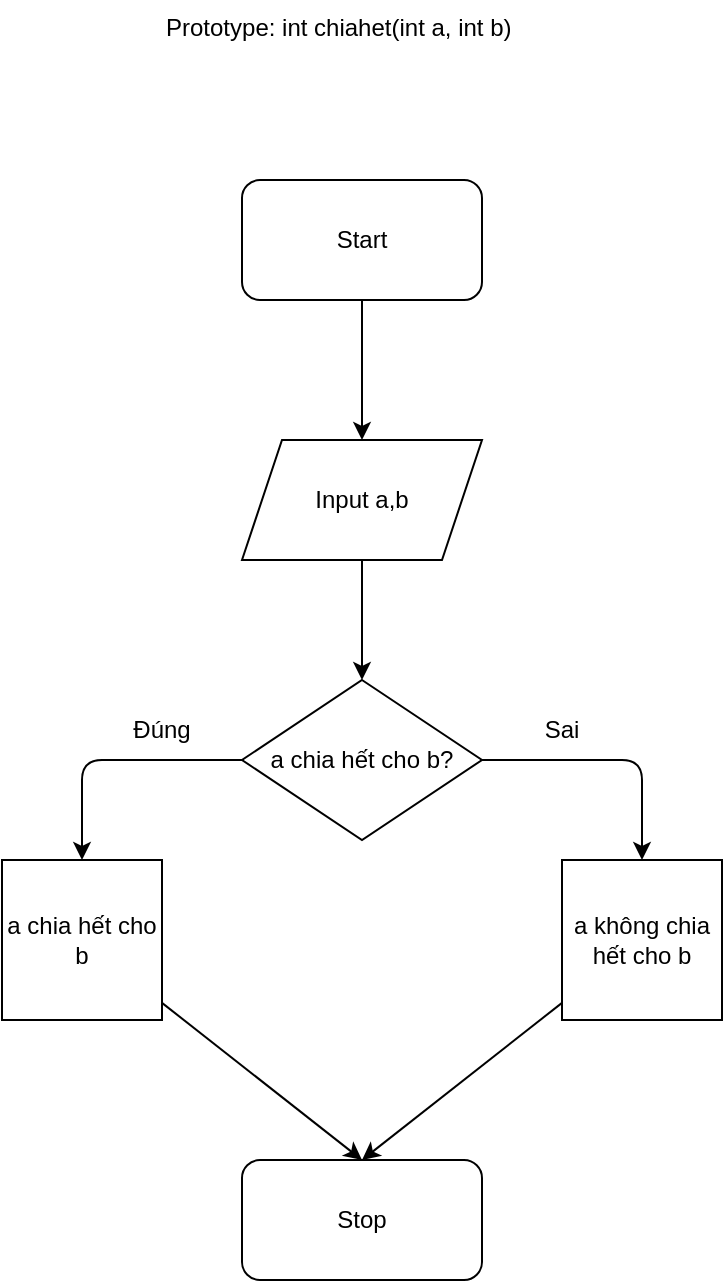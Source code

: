 <mxfile>
    <diagram id="zpFxbRs2jxIVVviqJL2t" name="Page-1">
        <mxGraphModel dx="1130" dy="792" grid="1" gridSize="10" guides="1" tooltips="1" connect="1" arrows="1" fold="1" page="1" pageScale="1" pageWidth="850" pageHeight="1100" math="0" shadow="0">
            <root>
                <mxCell id="0"/>
                <mxCell id="1" parent="0"/>
                <mxCell id="5" value="" style="edgeStyle=none;html=1;" parent="1" source="3" target="4" edge="1">
                    <mxGeometry relative="1" as="geometry"/>
                </mxCell>
                <mxCell id="3" value="Start" style="rounded=1;whiteSpace=wrap;html=1;" parent="1" vertex="1">
                    <mxGeometry x="360" y="140" width="120" height="60" as="geometry"/>
                </mxCell>
                <mxCell id="10" value="" style="edgeStyle=none;html=1;" parent="1" source="4" target="9" edge="1">
                    <mxGeometry relative="1" as="geometry"/>
                </mxCell>
                <mxCell id="4" value="Input a,b" style="shape=parallelogram;perimeter=parallelogramPerimeter;whiteSpace=wrap;html=1;fixedSize=1;" parent="1" vertex="1">
                    <mxGeometry x="360" y="270" width="120" height="60" as="geometry"/>
                </mxCell>
                <mxCell id="15" style="edgeStyle=none;html=1;entryX=0.5;entryY=0;entryDx=0;entryDy=0;" parent="1" source="9" target="11" edge="1">
                    <mxGeometry relative="1" as="geometry">
                        <Array as="points">
                            <mxPoint x="280" y="430"/>
                        </Array>
                    </mxGeometry>
                </mxCell>
                <mxCell id="16" style="edgeStyle=none;html=1;entryX=0.5;entryY=0;entryDx=0;entryDy=0;" parent="1" source="9" target="12" edge="1">
                    <mxGeometry relative="1" as="geometry">
                        <Array as="points">
                            <mxPoint x="560" y="430"/>
                        </Array>
                    </mxGeometry>
                </mxCell>
                <mxCell id="9" value="a chia hết cho b?" style="rhombus;whiteSpace=wrap;html=1;" parent="1" vertex="1">
                    <mxGeometry x="360" y="390" width="120" height="80" as="geometry"/>
                </mxCell>
                <mxCell id="17" style="edgeStyle=none;html=1;entryX=0.5;entryY=0;entryDx=0;entryDy=0;" parent="1" source="11" target="13" edge="1">
                    <mxGeometry relative="1" as="geometry"/>
                </mxCell>
                <mxCell id="11" value="a chia hết cho b" style="whiteSpace=wrap;html=1;aspect=fixed;" parent="1" vertex="1">
                    <mxGeometry x="240" y="480" width="80" height="80" as="geometry"/>
                </mxCell>
                <mxCell id="18" style="edgeStyle=none;html=1;entryX=0.5;entryY=0;entryDx=0;entryDy=0;" parent="1" source="12" target="13" edge="1">
                    <mxGeometry relative="1" as="geometry"/>
                </mxCell>
                <mxCell id="12" value="a không chia hết cho b" style="whiteSpace=wrap;html=1;aspect=fixed;" parent="1" vertex="1">
                    <mxGeometry x="520" y="480" width="80" height="80" as="geometry"/>
                </mxCell>
                <mxCell id="13" value="Stop" style="rounded=1;whiteSpace=wrap;html=1;" parent="1" vertex="1">
                    <mxGeometry x="360" y="630" width="120" height="60" as="geometry"/>
                </mxCell>
                <mxCell id="19" value="Đúng" style="text;html=1;strokeColor=none;fillColor=none;align=center;verticalAlign=middle;whiteSpace=wrap;rounded=0;" parent="1" vertex="1">
                    <mxGeometry x="290" y="400" width="60" height="30" as="geometry"/>
                </mxCell>
                <mxCell id="20" value="Sai" style="text;html=1;strokeColor=none;fillColor=none;align=center;verticalAlign=middle;whiteSpace=wrap;rounded=0;" parent="1" vertex="1">
                    <mxGeometry x="490" y="400" width="60" height="30" as="geometry"/>
                </mxCell>
                <mxCell id="21" value="Prototype: int chiahet(int a, int b)" style="text;whiteSpace=wrap;html=1;" vertex="1" parent="1">
                    <mxGeometry x="320" y="50" width="210" height="40" as="geometry"/>
                </mxCell>
            </root>
        </mxGraphModel>
    </diagram>
</mxfile>